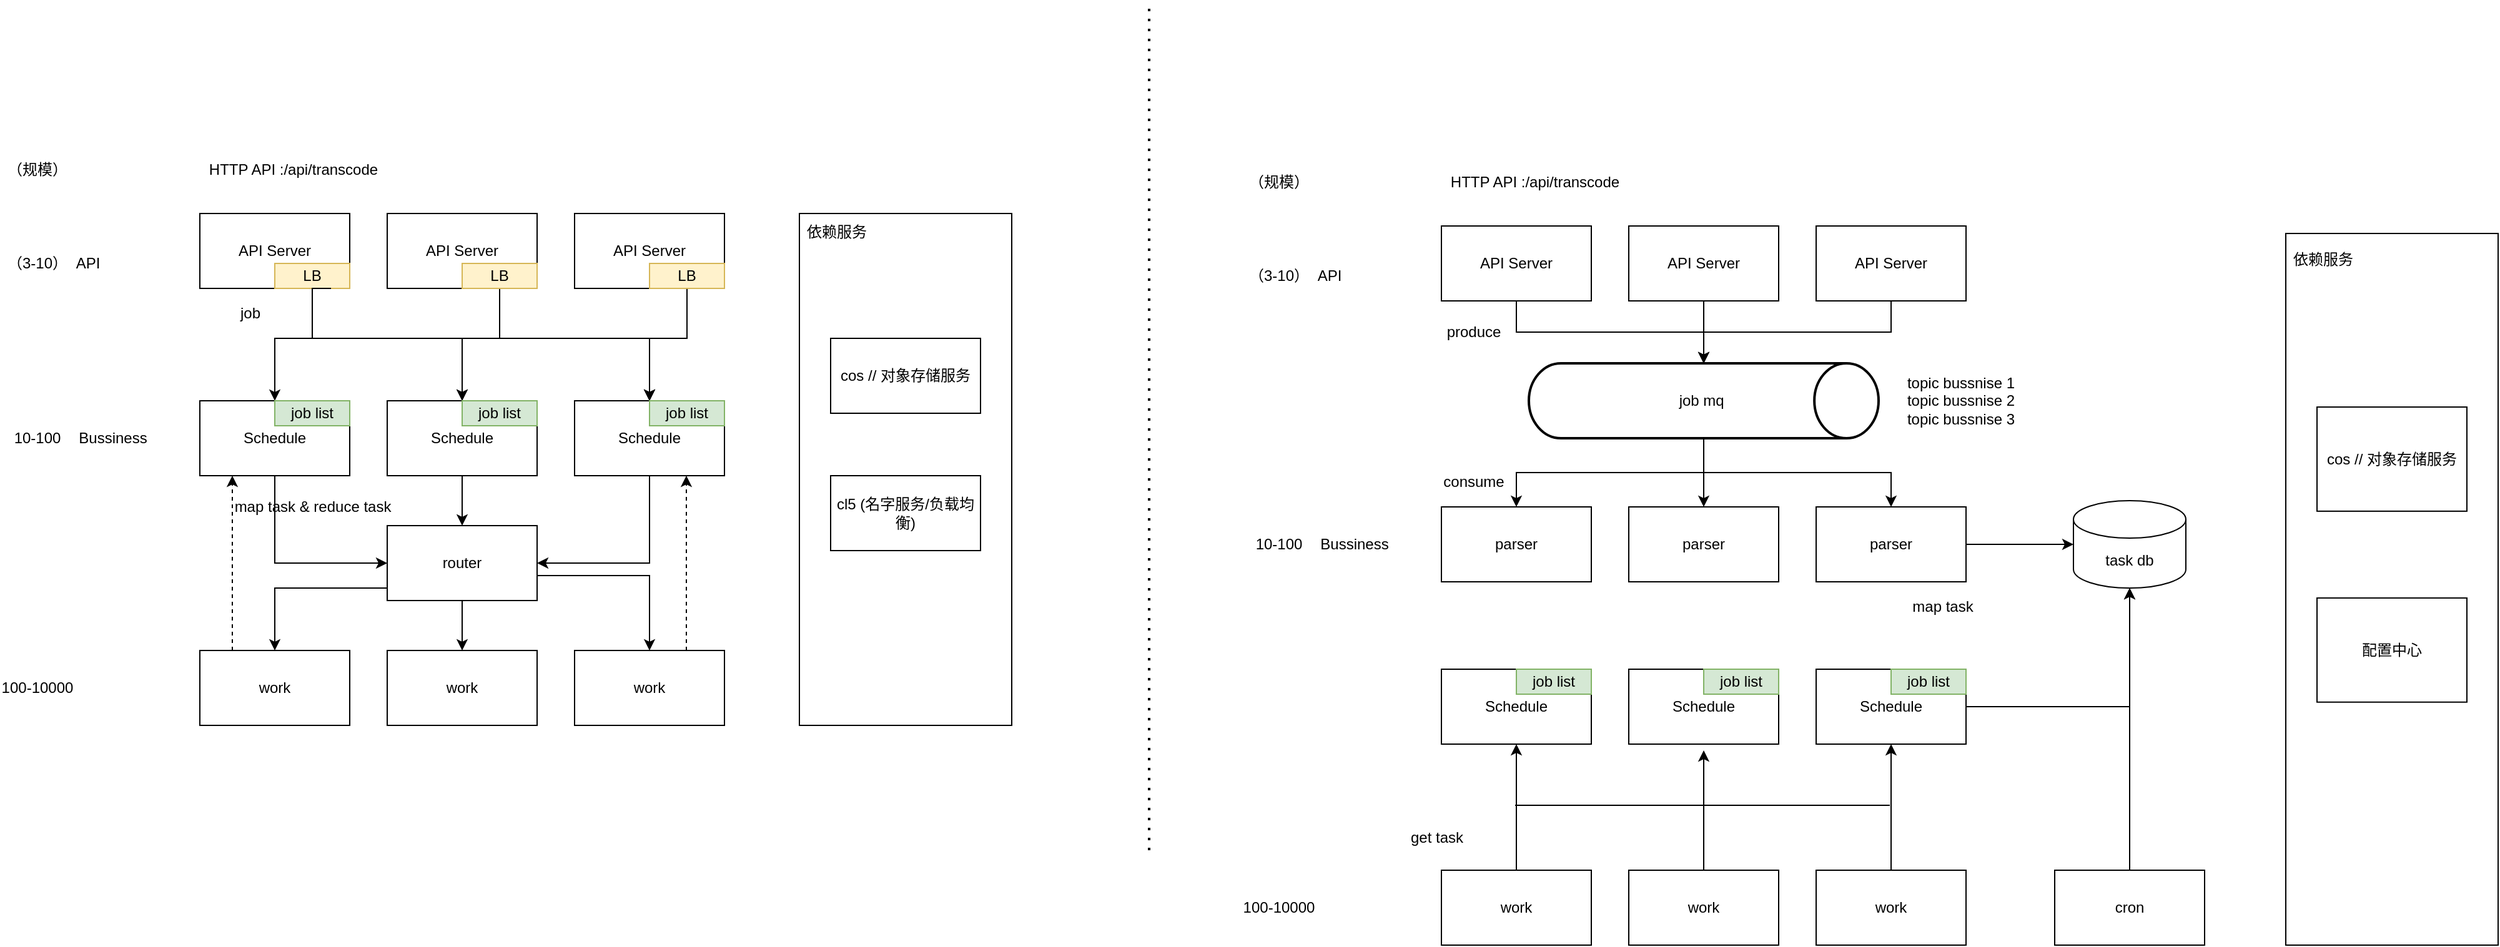 <mxfile version="20.3.3" type="github">
  <diagram id="g4YBEnjiZ_k9PuE5IaUu" name="第 1 页">
    <mxGraphModel dx="1650" dy="1562" grid="1" gridSize="10" guides="1" tooltips="1" connect="1" arrows="1" fold="1" page="1" pageScale="1" pageWidth="827" pageHeight="1169" math="0" shadow="0">
      <root>
        <mxCell id="0" />
        <mxCell id="1" parent="0" />
        <mxCell id="xKbY1_EiH0NStnXaUmzT-1" value="API Server" style="rounded=0;whiteSpace=wrap;html=1;" parent="1" vertex="1">
          <mxGeometry y="150" width="120" height="60" as="geometry" />
        </mxCell>
        <mxCell id="xKbY1_EiH0NStnXaUmzT-2" value="API Server" style="rounded=0;whiteSpace=wrap;html=1;" parent="1" vertex="1">
          <mxGeometry x="150" y="150" width="120" height="60" as="geometry" />
        </mxCell>
        <mxCell id="xKbY1_EiH0NStnXaUmzT-3" value="API Server" style="rounded=0;whiteSpace=wrap;html=1;" parent="1" vertex="1">
          <mxGeometry x="300" y="150" width="120" height="60" as="geometry" />
        </mxCell>
        <mxCell id="xKbY1_EiH0NStnXaUmzT-37" style="edgeStyle=orthogonalEdgeStyle;rounded=0;orthogonalLoop=1;jettySize=auto;html=1;" parent="1" source="xKbY1_EiH0NStnXaUmzT-4" edge="1">
          <mxGeometry relative="1" as="geometry">
            <mxPoint x="150" y="430" as="targetPoint" />
            <Array as="points">
              <mxPoint x="60" y="430" />
              <mxPoint x="150" y="430" />
            </Array>
          </mxGeometry>
        </mxCell>
        <mxCell id="xKbY1_EiH0NStnXaUmzT-4" value="Schedule" style="rounded=0;whiteSpace=wrap;html=1;" parent="1" vertex="1">
          <mxGeometry y="300" width="120" height="60" as="geometry" />
        </mxCell>
        <mxCell id="xKbY1_EiH0NStnXaUmzT-38" style="edgeStyle=orthogonalEdgeStyle;rounded=0;orthogonalLoop=1;jettySize=auto;html=1;entryX=0.5;entryY=0;entryDx=0;entryDy=0;" parent="1" source="xKbY1_EiH0NStnXaUmzT-5" target="xKbY1_EiH0NStnXaUmzT-36" edge="1">
          <mxGeometry relative="1" as="geometry" />
        </mxCell>
        <mxCell id="xKbY1_EiH0NStnXaUmzT-5" value="Schedule" style="rounded=0;whiteSpace=wrap;html=1;" parent="1" vertex="1">
          <mxGeometry x="150" y="300" width="120" height="60" as="geometry" />
        </mxCell>
        <mxCell id="xKbY1_EiH0NStnXaUmzT-39" style="edgeStyle=orthogonalEdgeStyle;rounded=0;orthogonalLoop=1;jettySize=auto;html=1;entryX=1;entryY=0.5;entryDx=0;entryDy=0;" parent="1" source="xKbY1_EiH0NStnXaUmzT-6" target="xKbY1_EiH0NStnXaUmzT-36" edge="1">
          <mxGeometry relative="1" as="geometry">
            <Array as="points">
              <mxPoint x="360" y="430" />
            </Array>
          </mxGeometry>
        </mxCell>
        <mxCell id="xKbY1_EiH0NStnXaUmzT-6" value="Schedule" style="rounded=0;whiteSpace=wrap;html=1;" parent="1" vertex="1">
          <mxGeometry x="300" y="300" width="120" height="60" as="geometry" />
        </mxCell>
        <mxCell id="xKbY1_EiH0NStnXaUmzT-7" value="API" style="text;html=1;align=center;verticalAlign=middle;resizable=0;points=[];autosize=1;strokeColor=none;fillColor=none;" parent="1" vertex="1">
          <mxGeometry x="-110" y="175" width="40" height="30" as="geometry" />
        </mxCell>
        <mxCell id="xKbY1_EiH0NStnXaUmzT-8" value="Bussiness" style="text;html=1;align=center;verticalAlign=middle;resizable=0;points=[];autosize=1;strokeColor=none;fillColor=none;" parent="1" vertex="1">
          <mxGeometry x="-110" y="315" width="80" height="30" as="geometry" />
        </mxCell>
        <mxCell id="xKbY1_EiH0NStnXaUmzT-12" style="edgeStyle=orthogonalEdgeStyle;rounded=0;orthogonalLoop=1;jettySize=auto;html=1;" parent="1" source="xKbY1_EiH0NStnXaUmzT-9" target="xKbY1_EiH0NStnXaUmzT-4" edge="1">
          <mxGeometry relative="1" as="geometry">
            <Array as="points">
              <mxPoint x="90" y="250" />
              <mxPoint x="60" y="250" />
            </Array>
          </mxGeometry>
        </mxCell>
        <mxCell id="xKbY1_EiH0NStnXaUmzT-13" style="edgeStyle=orthogonalEdgeStyle;rounded=0;orthogonalLoop=1;jettySize=auto;html=1;" parent="1" source="xKbY1_EiH0NStnXaUmzT-9" target="xKbY1_EiH0NStnXaUmzT-5" edge="1">
          <mxGeometry relative="1" as="geometry">
            <Array as="points">
              <mxPoint x="90" y="250" />
              <mxPoint x="210" y="250" />
            </Array>
          </mxGeometry>
        </mxCell>
        <mxCell id="xKbY1_EiH0NStnXaUmzT-9" value="LB" style="rounded=0;whiteSpace=wrap;html=1;fillColor=#fff2cc;strokeColor=#d6b656;" parent="1" vertex="1">
          <mxGeometry x="60" y="190" width="60" height="20" as="geometry" />
        </mxCell>
        <mxCell id="xKbY1_EiH0NStnXaUmzT-16" style="edgeStyle=orthogonalEdgeStyle;rounded=0;orthogonalLoop=1;jettySize=auto;html=1;entryX=0.5;entryY=0;entryDx=0;entryDy=0;" parent="1" source="xKbY1_EiH0NStnXaUmzT-10" target="xKbY1_EiH0NStnXaUmzT-5" edge="1">
          <mxGeometry relative="1" as="geometry">
            <Array as="points">
              <mxPoint x="240" y="250" />
              <mxPoint x="210" y="250" />
            </Array>
          </mxGeometry>
        </mxCell>
        <mxCell id="xKbY1_EiH0NStnXaUmzT-17" style="edgeStyle=orthogonalEdgeStyle;rounded=0;orthogonalLoop=1;jettySize=auto;html=1;entryX=0.5;entryY=0;entryDx=0;entryDy=0;" parent="1" source="xKbY1_EiH0NStnXaUmzT-10" target="xKbY1_EiH0NStnXaUmzT-6" edge="1">
          <mxGeometry relative="1" as="geometry">
            <Array as="points">
              <mxPoint x="240" y="250" />
              <mxPoint x="360" y="250" />
            </Array>
          </mxGeometry>
        </mxCell>
        <mxCell id="xKbY1_EiH0NStnXaUmzT-10" value="LB" style="rounded=0;whiteSpace=wrap;html=1;fillColor=#fff2cc;strokeColor=#d6b656;" parent="1" vertex="1">
          <mxGeometry x="210" y="190" width="60" height="20" as="geometry" />
        </mxCell>
        <mxCell id="xKbY1_EiH0NStnXaUmzT-18" style="edgeStyle=orthogonalEdgeStyle;rounded=0;orthogonalLoop=1;jettySize=auto;html=1;" parent="1" source="xKbY1_EiH0NStnXaUmzT-11" target="xKbY1_EiH0NStnXaUmzT-6" edge="1">
          <mxGeometry relative="1" as="geometry">
            <Array as="points">
              <mxPoint x="390" y="250" />
              <mxPoint x="360" y="250" />
            </Array>
          </mxGeometry>
        </mxCell>
        <mxCell id="xKbY1_EiH0NStnXaUmzT-11" value="LB" style="rounded=0;whiteSpace=wrap;html=1;fillColor=#fff2cc;strokeColor=#d6b656;" parent="1" vertex="1">
          <mxGeometry x="360" y="190" width="60" height="20" as="geometry" />
        </mxCell>
        <mxCell id="xKbY1_EiH0NStnXaUmzT-15" style="edgeStyle=orthogonalEdgeStyle;rounded=0;orthogonalLoop=1;jettySize=auto;html=1;entryX=0.5;entryY=0;entryDx=0;entryDy=0;exitX=0.75;exitY=1;exitDx=0;exitDy=0;" parent="1" source="xKbY1_EiH0NStnXaUmzT-9" target="xKbY1_EiH0NStnXaUmzT-6" edge="1">
          <mxGeometry relative="1" as="geometry">
            <mxPoint x="100" y="220" as="sourcePoint" />
            <mxPoint x="220" y="310" as="targetPoint" />
            <Array as="points">
              <mxPoint x="90" y="210" />
              <mxPoint x="90" y="250" />
              <mxPoint x="360" y="250" />
            </Array>
          </mxGeometry>
        </mxCell>
        <mxCell id="xKbY1_EiH0NStnXaUmzT-19" value="HTTP API :/api/transcode" style="text;html=1;strokeColor=none;fillColor=none;align=center;verticalAlign=middle;whiteSpace=wrap;rounded=0;" parent="1" vertex="1">
          <mxGeometry y="100" width="150" height="30" as="geometry" />
        </mxCell>
        <mxCell id="xKbY1_EiH0NStnXaUmzT-51" style="edgeStyle=orthogonalEdgeStyle;rounded=0;orthogonalLoop=1;jettySize=auto;html=1;entryX=0.5;entryY=1;entryDx=0;entryDy=0;dashed=1;" parent="1" edge="1">
          <mxGeometry relative="1" as="geometry">
            <mxPoint x="26" y="500" as="sourcePoint" />
            <mxPoint x="26" y="360" as="targetPoint" />
            <Array as="points">
              <mxPoint x="26" y="400" />
              <mxPoint x="26" y="400" />
            </Array>
          </mxGeometry>
        </mxCell>
        <mxCell id="xKbY1_EiH0NStnXaUmzT-25" value="work" style="rounded=0;whiteSpace=wrap;html=1;" parent="1" vertex="1">
          <mxGeometry y="500" width="120" height="60" as="geometry" />
        </mxCell>
        <mxCell id="xKbY1_EiH0NStnXaUmzT-26" value="work" style="rounded=0;whiteSpace=wrap;html=1;" parent="1" vertex="1">
          <mxGeometry x="150" y="500" width="120" height="60" as="geometry" />
        </mxCell>
        <mxCell id="xKbY1_EiH0NStnXaUmzT-27" value="work" style="rounded=0;whiteSpace=wrap;html=1;" parent="1" vertex="1">
          <mxGeometry x="300" y="500" width="120" height="60" as="geometry" />
        </mxCell>
        <mxCell id="xKbY1_EiH0NStnXaUmzT-40" style="edgeStyle=orthogonalEdgeStyle;rounded=0;orthogonalLoop=1;jettySize=auto;html=1;" parent="1" source="xKbY1_EiH0NStnXaUmzT-36" target="xKbY1_EiH0NStnXaUmzT-25" edge="1">
          <mxGeometry relative="1" as="geometry">
            <Array as="points">
              <mxPoint x="60" y="450" />
            </Array>
          </mxGeometry>
        </mxCell>
        <mxCell id="xKbY1_EiH0NStnXaUmzT-41" value="" style="edgeStyle=orthogonalEdgeStyle;rounded=0;orthogonalLoop=1;jettySize=auto;html=1;" parent="1" source="xKbY1_EiH0NStnXaUmzT-36" target="xKbY1_EiH0NStnXaUmzT-26" edge="1">
          <mxGeometry relative="1" as="geometry" />
        </mxCell>
        <mxCell id="xKbY1_EiH0NStnXaUmzT-42" style="edgeStyle=orthogonalEdgeStyle;rounded=0;orthogonalLoop=1;jettySize=auto;html=1;" parent="1" source="xKbY1_EiH0NStnXaUmzT-36" target="xKbY1_EiH0NStnXaUmzT-27" edge="1">
          <mxGeometry relative="1" as="geometry">
            <Array as="points">
              <mxPoint x="360" y="440" />
            </Array>
          </mxGeometry>
        </mxCell>
        <mxCell id="xKbY1_EiH0NStnXaUmzT-36" value="router" style="rounded=0;whiteSpace=wrap;html=1;" parent="1" vertex="1">
          <mxGeometry x="150" y="400" width="120" height="60" as="geometry" />
        </mxCell>
        <mxCell id="xKbY1_EiH0NStnXaUmzT-44" value="" style="group" parent="1" vertex="1" connectable="0">
          <mxGeometry x="480" y="150" width="170" height="410" as="geometry" />
        </mxCell>
        <mxCell id="xKbY1_EiH0NStnXaUmzT-21" value="" style="rounded=0;whiteSpace=wrap;html=1;" parent="xKbY1_EiH0NStnXaUmzT-44" vertex="1">
          <mxGeometry width="170" height="410" as="geometry" />
        </mxCell>
        <mxCell id="xKbY1_EiH0NStnXaUmzT-22" value="cos // 对象存储服务" style="rounded=0;whiteSpace=wrap;html=1;" parent="xKbY1_EiH0NStnXaUmzT-44" vertex="1">
          <mxGeometry x="25" y="100" width="120" height="60" as="geometry" />
        </mxCell>
        <mxCell id="xKbY1_EiH0NStnXaUmzT-23" value="cl5 (名字服务/负载均衡)" style="rounded=0;whiteSpace=wrap;html=1;" parent="xKbY1_EiH0NStnXaUmzT-44" vertex="1">
          <mxGeometry x="25" y="210" width="120" height="60" as="geometry" />
        </mxCell>
        <mxCell id="xKbY1_EiH0NStnXaUmzT-43" value="依赖服务" style="text;html=1;strokeColor=none;fillColor=none;align=center;verticalAlign=middle;whiteSpace=wrap;rounded=0;" parent="xKbY1_EiH0NStnXaUmzT-44" vertex="1">
          <mxGeometry width="60" height="30" as="geometry" />
        </mxCell>
        <mxCell id="xKbY1_EiH0NStnXaUmzT-45" value="（3-10）" style="text;html=1;strokeColor=none;fillColor=none;align=center;verticalAlign=middle;whiteSpace=wrap;rounded=0;" parent="1" vertex="1">
          <mxGeometry x="-160" y="175" width="60" height="30" as="geometry" />
        </mxCell>
        <mxCell id="xKbY1_EiH0NStnXaUmzT-46" value="10-100" style="text;html=1;strokeColor=none;fillColor=none;align=center;verticalAlign=middle;whiteSpace=wrap;rounded=0;" parent="1" vertex="1">
          <mxGeometry x="-160" y="315" width="60" height="30" as="geometry" />
        </mxCell>
        <mxCell id="xKbY1_EiH0NStnXaUmzT-48" value="100-10000" style="text;html=1;strokeColor=none;fillColor=none;align=center;verticalAlign=middle;whiteSpace=wrap;rounded=0;" parent="1" vertex="1">
          <mxGeometry x="-160" y="515" width="60" height="30" as="geometry" />
        </mxCell>
        <mxCell id="xKbY1_EiH0NStnXaUmzT-49" value="（规模）" style="text;html=1;strokeColor=none;fillColor=none;align=center;verticalAlign=middle;whiteSpace=wrap;rounded=0;" parent="1" vertex="1">
          <mxGeometry x="-160" y="100" width="60" height="30" as="geometry" />
        </mxCell>
        <mxCell id="xKbY1_EiH0NStnXaUmzT-52" style="edgeStyle=orthogonalEdgeStyle;rounded=0;orthogonalLoop=1;jettySize=auto;html=1;dashed=1;" parent="1" edge="1">
          <mxGeometry relative="1" as="geometry">
            <mxPoint x="389.5" y="500" as="sourcePoint" />
            <mxPoint x="389.5" y="360" as="targetPoint" />
            <Array as="points" />
          </mxGeometry>
        </mxCell>
        <mxCell id="xKbY1_EiH0NStnXaUmzT-53" value="" style="endArrow=none;dashed=1;html=1;dashPattern=1 3;strokeWidth=2;rounded=0;" parent="1" edge="1">
          <mxGeometry width="50" height="50" relative="1" as="geometry">
            <mxPoint x="760" y="660" as="sourcePoint" />
            <mxPoint x="760" y="-20" as="targetPoint" />
          </mxGeometry>
        </mxCell>
        <mxCell id="xKbY1_EiH0NStnXaUmzT-89" style="edgeStyle=orthogonalEdgeStyle;rounded=0;orthogonalLoop=1;jettySize=auto;html=1;" parent="1" source="xKbY1_EiH0NStnXaUmzT-54" target="xKbY1_EiH0NStnXaUmzT-88" edge="1">
          <mxGeometry relative="1" as="geometry" />
        </mxCell>
        <mxCell id="xKbY1_EiH0NStnXaUmzT-54" value="API Server" style="rounded=0;whiteSpace=wrap;html=1;" parent="1" vertex="1">
          <mxGeometry x="994" y="160" width="120" height="60" as="geometry" />
        </mxCell>
        <mxCell id="xKbY1_EiH0NStnXaUmzT-90" style="edgeStyle=orthogonalEdgeStyle;rounded=0;orthogonalLoop=1;jettySize=auto;html=1;entryX=0.5;entryY=0;entryDx=0;entryDy=0;entryPerimeter=0;" parent="1" source="xKbY1_EiH0NStnXaUmzT-55" target="xKbY1_EiH0NStnXaUmzT-88" edge="1">
          <mxGeometry relative="1" as="geometry" />
        </mxCell>
        <mxCell id="xKbY1_EiH0NStnXaUmzT-55" value="API Server" style="rounded=0;whiteSpace=wrap;html=1;" parent="1" vertex="1">
          <mxGeometry x="1144" y="160" width="120" height="60" as="geometry" />
        </mxCell>
        <mxCell id="xKbY1_EiH0NStnXaUmzT-92" style="edgeStyle=orthogonalEdgeStyle;rounded=0;orthogonalLoop=1;jettySize=auto;html=1;entryX=0.5;entryY=0;entryDx=0;entryDy=0;entryPerimeter=0;" parent="1" source="xKbY1_EiH0NStnXaUmzT-56" target="xKbY1_EiH0NStnXaUmzT-88" edge="1">
          <mxGeometry relative="1" as="geometry" />
        </mxCell>
        <mxCell id="xKbY1_EiH0NStnXaUmzT-56" value="API Server" style="rounded=0;whiteSpace=wrap;html=1;" parent="1" vertex="1">
          <mxGeometry x="1294" y="160" width="120" height="60" as="geometry" />
        </mxCell>
        <mxCell id="xKbY1_EiH0NStnXaUmzT-58" value="parser" style="rounded=0;whiteSpace=wrap;html=1;" parent="1" vertex="1">
          <mxGeometry x="994" y="385" width="120" height="60" as="geometry" />
        </mxCell>
        <mxCell id="xKbY1_EiH0NStnXaUmzT-60" value="parser" style="rounded=0;whiteSpace=wrap;html=1;" parent="1" vertex="1">
          <mxGeometry x="1144" y="385" width="120" height="60" as="geometry" />
        </mxCell>
        <mxCell id="xKbY1_EiH0NStnXaUmzT-115" style="edgeStyle=orthogonalEdgeStyle;rounded=0;orthogonalLoop=1;jettySize=auto;html=1;" parent="1" source="xKbY1_EiH0NStnXaUmzT-62" target="xKbY1_EiH0NStnXaUmzT-111" edge="1">
          <mxGeometry relative="1" as="geometry" />
        </mxCell>
        <mxCell id="xKbY1_EiH0NStnXaUmzT-62" value="parser" style="rounded=0;whiteSpace=wrap;html=1;" parent="1" vertex="1">
          <mxGeometry x="1294" y="385" width="120" height="60" as="geometry" />
        </mxCell>
        <mxCell id="xKbY1_EiH0NStnXaUmzT-63" value="API" style="text;html=1;align=center;verticalAlign=middle;resizable=0;points=[];autosize=1;strokeColor=none;fillColor=none;" parent="1" vertex="1">
          <mxGeometry x="884" y="185" width="40" height="30" as="geometry" />
        </mxCell>
        <mxCell id="xKbY1_EiH0NStnXaUmzT-64" value="Bussiness" style="text;html=1;align=center;verticalAlign=middle;resizable=0;points=[];autosize=1;strokeColor=none;fillColor=none;" parent="1" vertex="1">
          <mxGeometry x="884" y="400" width="80" height="30" as="geometry" />
        </mxCell>
        <mxCell id="xKbY1_EiH0NStnXaUmzT-74" value="HTTP API :/api/transcode" style="text;html=1;strokeColor=none;fillColor=none;align=center;verticalAlign=middle;whiteSpace=wrap;rounded=0;" parent="1" vertex="1">
          <mxGeometry x="994" y="110" width="150" height="30" as="geometry" />
        </mxCell>
        <mxCell id="O_hp9cuJ7wq4FuG66P9z-5" style="edgeStyle=orthogonalEdgeStyle;rounded=0;orthogonalLoop=1;jettySize=auto;html=1;entryX=0.5;entryY=1;entryDx=0;entryDy=0;" edge="1" parent="1" source="xKbY1_EiH0NStnXaUmzT-76" target="O_hp9cuJ7wq4FuG66P9z-1">
          <mxGeometry relative="1" as="geometry" />
        </mxCell>
        <mxCell id="xKbY1_EiH0NStnXaUmzT-76" value="work" style="rounded=0;whiteSpace=wrap;html=1;" parent="1" vertex="1">
          <mxGeometry x="994" y="676" width="120" height="60" as="geometry" />
        </mxCell>
        <mxCell id="O_hp9cuJ7wq4FuG66P9z-6" style="edgeStyle=orthogonalEdgeStyle;rounded=0;orthogonalLoop=1;jettySize=auto;html=1;" edge="1" parent="1" source="xKbY1_EiH0NStnXaUmzT-77">
          <mxGeometry relative="1" as="geometry">
            <mxPoint x="1204" y="580" as="targetPoint" />
          </mxGeometry>
        </mxCell>
        <mxCell id="xKbY1_EiH0NStnXaUmzT-77" value="work" style="rounded=0;whiteSpace=wrap;html=1;" parent="1" vertex="1">
          <mxGeometry x="1144" y="676" width="120" height="60" as="geometry" />
        </mxCell>
        <mxCell id="O_hp9cuJ7wq4FuG66P9z-7" style="edgeStyle=orthogonalEdgeStyle;rounded=0;orthogonalLoop=1;jettySize=auto;html=1;entryX=0.5;entryY=1;entryDx=0;entryDy=0;" edge="1" parent="1" source="xKbY1_EiH0NStnXaUmzT-78" target="O_hp9cuJ7wq4FuG66P9z-3">
          <mxGeometry relative="1" as="geometry" />
        </mxCell>
        <mxCell id="xKbY1_EiH0NStnXaUmzT-78" value="work" style="rounded=0;whiteSpace=wrap;html=1;" parent="1" vertex="1">
          <mxGeometry x="1294" y="676" width="120" height="60" as="geometry" />
        </mxCell>
        <mxCell id="xKbY1_EiH0NStnXaUmzT-83" value="（3-10）" style="text;html=1;strokeColor=none;fillColor=none;align=center;verticalAlign=middle;whiteSpace=wrap;rounded=0;" parent="1" vertex="1">
          <mxGeometry x="834" y="185" width="60" height="30" as="geometry" />
        </mxCell>
        <mxCell id="xKbY1_EiH0NStnXaUmzT-84" value="10-100" style="text;html=1;strokeColor=none;fillColor=none;align=center;verticalAlign=middle;whiteSpace=wrap;rounded=0;" parent="1" vertex="1">
          <mxGeometry x="834" y="400" width="60" height="30" as="geometry" />
        </mxCell>
        <mxCell id="xKbY1_EiH0NStnXaUmzT-85" value="100-10000" style="text;html=1;strokeColor=none;fillColor=none;align=center;verticalAlign=middle;whiteSpace=wrap;rounded=0;" parent="1" vertex="1">
          <mxGeometry x="834" y="691" width="60" height="30" as="geometry" />
        </mxCell>
        <mxCell id="xKbY1_EiH0NStnXaUmzT-86" value="（规模）" style="text;html=1;strokeColor=none;fillColor=none;align=center;verticalAlign=middle;whiteSpace=wrap;rounded=0;" parent="1" vertex="1">
          <mxGeometry x="834" y="110" width="60" height="30" as="geometry" />
        </mxCell>
        <mxCell id="xKbY1_EiH0NStnXaUmzT-94" style="edgeStyle=orthogonalEdgeStyle;rounded=0;orthogonalLoop=1;jettySize=auto;html=1;entryX=0.5;entryY=0;entryDx=0;entryDy=0;" parent="1" source="xKbY1_EiH0NStnXaUmzT-88" target="xKbY1_EiH0NStnXaUmzT-58" edge="1">
          <mxGeometry relative="1" as="geometry" />
        </mxCell>
        <mxCell id="xKbY1_EiH0NStnXaUmzT-95" style="edgeStyle=orthogonalEdgeStyle;rounded=0;orthogonalLoop=1;jettySize=auto;html=1;entryX=0.5;entryY=0;entryDx=0;entryDy=0;" parent="1" source="xKbY1_EiH0NStnXaUmzT-88" target="xKbY1_EiH0NStnXaUmzT-60" edge="1">
          <mxGeometry relative="1" as="geometry" />
        </mxCell>
        <mxCell id="xKbY1_EiH0NStnXaUmzT-96" style="edgeStyle=orthogonalEdgeStyle;rounded=0;orthogonalLoop=1;jettySize=auto;html=1;" parent="1" source="xKbY1_EiH0NStnXaUmzT-88" target="xKbY1_EiH0NStnXaUmzT-62" edge="1">
          <mxGeometry relative="1" as="geometry" />
        </mxCell>
        <mxCell id="xKbY1_EiH0NStnXaUmzT-88" value="job mq&amp;nbsp;" style="strokeWidth=2;html=1;shape=mxgraph.flowchart.direct_data;whiteSpace=wrap;" parent="1" vertex="1">
          <mxGeometry x="1064" y="270" width="280" height="60" as="geometry" />
        </mxCell>
        <mxCell id="xKbY1_EiH0NStnXaUmzT-93" value="produce" style="text;html=1;strokeColor=none;fillColor=none;align=center;verticalAlign=middle;whiteSpace=wrap;rounded=0;" parent="1" vertex="1">
          <mxGeometry x="990" y="230" width="60" height="30" as="geometry" />
        </mxCell>
        <mxCell id="xKbY1_EiH0NStnXaUmzT-99" value="job list" style="rounded=0;whiteSpace=wrap;html=1;fillColor=#d5e8d4;strokeColor=#82b366;" parent="1" vertex="1">
          <mxGeometry x="60" y="300" width="60" height="20" as="geometry" />
        </mxCell>
        <mxCell id="xKbY1_EiH0NStnXaUmzT-100" value="job list" style="rounded=0;whiteSpace=wrap;html=1;fillColor=#d5e8d4;strokeColor=#82b366;" parent="1" vertex="1">
          <mxGeometry x="210" y="300" width="60" height="20" as="geometry" />
        </mxCell>
        <mxCell id="xKbY1_EiH0NStnXaUmzT-101" value="job list" style="rounded=0;whiteSpace=wrap;html=1;fillColor=#d5e8d4;strokeColor=#82b366;" parent="1" vertex="1">
          <mxGeometry x="360" y="300" width="60" height="20" as="geometry" />
        </mxCell>
        <mxCell id="xKbY1_EiH0NStnXaUmzT-102" value="job" style="text;html=1;align=center;verticalAlign=middle;resizable=0;points=[];autosize=1;strokeColor=none;fillColor=none;" parent="1" vertex="1">
          <mxGeometry x="20" y="215" width="40" height="30" as="geometry" />
        </mxCell>
        <mxCell id="xKbY1_EiH0NStnXaUmzT-103" value="map task &amp;amp; reduce task" style="text;html=1;align=center;verticalAlign=middle;resizable=0;points=[];autosize=1;strokeColor=none;fillColor=none;" parent="1" vertex="1">
          <mxGeometry x="15" y="370" width="150" height="30" as="geometry" />
        </mxCell>
        <mxCell id="xKbY1_EiH0NStnXaUmzT-111" value="task db" style="shape=cylinder3;whiteSpace=wrap;html=1;boundedLbl=1;backgroundOutline=1;size=15;" parent="1" vertex="1">
          <mxGeometry x="1500" y="380" width="90" height="70" as="geometry" />
        </mxCell>
        <mxCell id="xKbY1_EiH0NStnXaUmzT-117" value="consume" style="text;html=1;strokeColor=none;fillColor=none;align=center;verticalAlign=middle;whiteSpace=wrap;rounded=0;" parent="1" vertex="1">
          <mxGeometry x="990" y="350" width="60" height="30" as="geometry" />
        </mxCell>
        <mxCell id="xKbY1_EiH0NStnXaUmzT-121" value="map task" style="text;html=1;align=center;verticalAlign=middle;resizable=0;points=[];autosize=1;strokeColor=none;fillColor=none;" parent="1" vertex="1">
          <mxGeometry x="1360" y="450" width="70" height="30" as="geometry" />
        </mxCell>
        <mxCell id="xKbY1_EiH0NStnXaUmzT-126" value="" style="group" parent="1" vertex="1" connectable="0">
          <mxGeometry x="1670" y="166" width="170" height="570" as="geometry" />
        </mxCell>
        <mxCell id="xKbY1_EiH0NStnXaUmzT-127" value="" style="rounded=0;whiteSpace=wrap;html=1;" parent="xKbY1_EiH0NStnXaUmzT-126" vertex="1">
          <mxGeometry width="170" height="570" as="geometry" />
        </mxCell>
        <mxCell id="xKbY1_EiH0NStnXaUmzT-128" value="cos // 对象存储服务" style="rounded=0;whiteSpace=wrap;html=1;" parent="xKbY1_EiH0NStnXaUmzT-126" vertex="1">
          <mxGeometry x="25" y="139.024" width="120" height="83.415" as="geometry" />
        </mxCell>
        <mxCell id="xKbY1_EiH0NStnXaUmzT-129" value="配置中心" style="rounded=0;whiteSpace=wrap;html=1;" parent="xKbY1_EiH0NStnXaUmzT-126" vertex="1">
          <mxGeometry x="25" y="291.951" width="120" height="83.415" as="geometry" />
        </mxCell>
        <mxCell id="xKbY1_EiH0NStnXaUmzT-130" value="依赖服务" style="text;html=1;strokeColor=none;fillColor=none;align=center;verticalAlign=middle;whiteSpace=wrap;rounded=0;" parent="xKbY1_EiH0NStnXaUmzT-126" vertex="1">
          <mxGeometry width="60" height="41.707" as="geometry" />
        </mxCell>
        <mxCell id="xKbY1_EiH0NStnXaUmzT-131" value="topic bussnise 1&lt;br&gt;topic bussnise 2&lt;br&gt;topic bussnise 3" style="text;html=1;strokeColor=none;fillColor=none;align=center;verticalAlign=middle;whiteSpace=wrap;rounded=0;" parent="1" vertex="1">
          <mxGeometry x="1360" y="285" width="100" height="30" as="geometry" />
        </mxCell>
        <mxCell id="O_hp9cuJ7wq4FuG66P9z-1" value="Schedule" style="rounded=0;whiteSpace=wrap;html=1;" vertex="1" parent="1">
          <mxGeometry x="994" y="515" width="120" height="60" as="geometry" />
        </mxCell>
        <mxCell id="O_hp9cuJ7wq4FuG66P9z-2" value="Schedule" style="rounded=0;whiteSpace=wrap;html=1;" vertex="1" parent="1">
          <mxGeometry x="1144" y="515" width="120" height="60" as="geometry" />
        </mxCell>
        <mxCell id="O_hp9cuJ7wq4FuG66P9z-4" style="edgeStyle=orthogonalEdgeStyle;rounded=0;orthogonalLoop=1;jettySize=auto;html=1;entryX=0.5;entryY=1;entryDx=0;entryDy=0;entryPerimeter=0;" edge="1" parent="1" source="O_hp9cuJ7wq4FuG66P9z-3" target="xKbY1_EiH0NStnXaUmzT-111">
          <mxGeometry relative="1" as="geometry" />
        </mxCell>
        <mxCell id="O_hp9cuJ7wq4FuG66P9z-3" value="Schedule" style="rounded=0;whiteSpace=wrap;html=1;" vertex="1" parent="1">
          <mxGeometry x="1294" y="515" width="120" height="60" as="geometry" />
        </mxCell>
        <mxCell id="O_hp9cuJ7wq4FuG66P9z-8" value="" style="endArrow=none;html=1;rounded=0;" edge="1" parent="1">
          <mxGeometry width="50" height="50" relative="1" as="geometry">
            <mxPoint x="1053" y="624" as="sourcePoint" />
            <mxPoint x="1353" y="624" as="targetPoint" />
          </mxGeometry>
        </mxCell>
        <mxCell id="O_hp9cuJ7wq4FuG66P9z-14" style="edgeStyle=orthogonalEdgeStyle;rounded=0;orthogonalLoop=1;jettySize=auto;html=1;entryX=0.5;entryY=1;entryDx=0;entryDy=0;entryPerimeter=0;" edge="1" parent="1" source="O_hp9cuJ7wq4FuG66P9z-9" target="xKbY1_EiH0NStnXaUmzT-111">
          <mxGeometry relative="1" as="geometry" />
        </mxCell>
        <mxCell id="O_hp9cuJ7wq4FuG66P9z-9" value="cron" style="rounded=0;whiteSpace=wrap;html=1;" vertex="1" parent="1">
          <mxGeometry x="1485" y="676" width="120" height="60" as="geometry" />
        </mxCell>
        <mxCell id="O_hp9cuJ7wq4FuG66P9z-10" value="get task" style="text;html=1;align=center;verticalAlign=middle;resizable=0;points=[];autosize=1;strokeColor=none;fillColor=none;" vertex="1" parent="1">
          <mxGeometry x="955" y="635" width="70" height="30" as="geometry" />
        </mxCell>
        <mxCell id="O_hp9cuJ7wq4FuG66P9z-11" value="job list" style="rounded=0;whiteSpace=wrap;html=1;fillColor=#d5e8d4;strokeColor=#82b366;" vertex="1" parent="1">
          <mxGeometry x="1054" y="515" width="60" height="20" as="geometry" />
        </mxCell>
        <mxCell id="O_hp9cuJ7wq4FuG66P9z-12" value="job list" style="rounded=0;whiteSpace=wrap;html=1;fillColor=#d5e8d4;strokeColor=#82b366;" vertex="1" parent="1">
          <mxGeometry x="1204" y="515" width="60" height="20" as="geometry" />
        </mxCell>
        <mxCell id="O_hp9cuJ7wq4FuG66P9z-13" value="job list" style="rounded=0;whiteSpace=wrap;html=1;fillColor=#d5e8d4;strokeColor=#82b366;" vertex="1" parent="1">
          <mxGeometry x="1354" y="515" width="60" height="20" as="geometry" />
        </mxCell>
      </root>
    </mxGraphModel>
  </diagram>
</mxfile>
